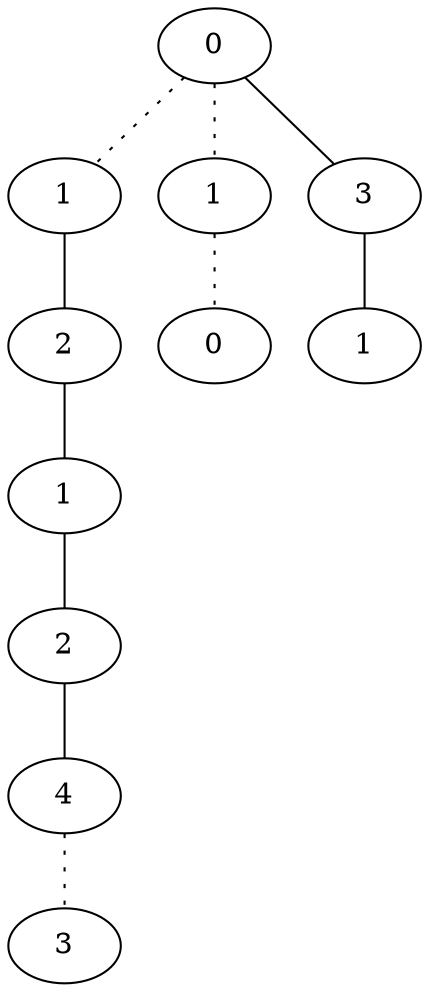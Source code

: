 graph {
a0[label=0];
a1[label=1];
a2[label=2];
a3[label=1];
a4[label=2];
a5[label=4];
a6[label=3];
a7[label=1];
a8[label=0];
a9[label=3];
a10[label=1];
a0 -- a1 [style=dotted];
a0 -- a7 [style=dotted];
a0 -- a9;
a1 -- a2;
a2 -- a3;
a3 -- a4;
a4 -- a5;
a5 -- a6 [style=dotted];
a7 -- a8 [style=dotted];
a9 -- a10;
}
